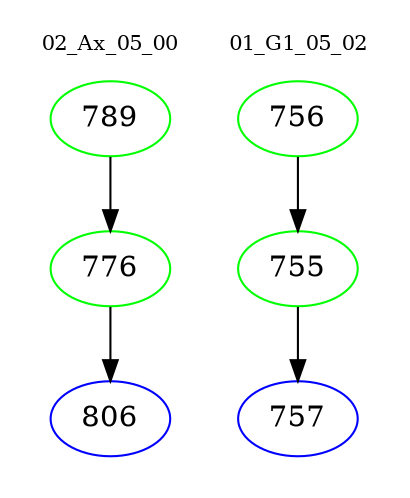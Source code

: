 digraph{
subgraph cluster_0 {
color = white
label = "02_Ax_05_00";
fontsize=10;
T0_789 [label="789", color="green"]
T0_789 -> T0_776 [color="black"]
T0_776 [label="776", color="green"]
T0_776 -> T0_806 [color="black"]
T0_806 [label="806", color="blue"]
}
subgraph cluster_1 {
color = white
label = "01_G1_05_02";
fontsize=10;
T1_756 [label="756", color="green"]
T1_756 -> T1_755 [color="black"]
T1_755 [label="755", color="green"]
T1_755 -> T1_757 [color="black"]
T1_757 [label="757", color="blue"]
}
}
